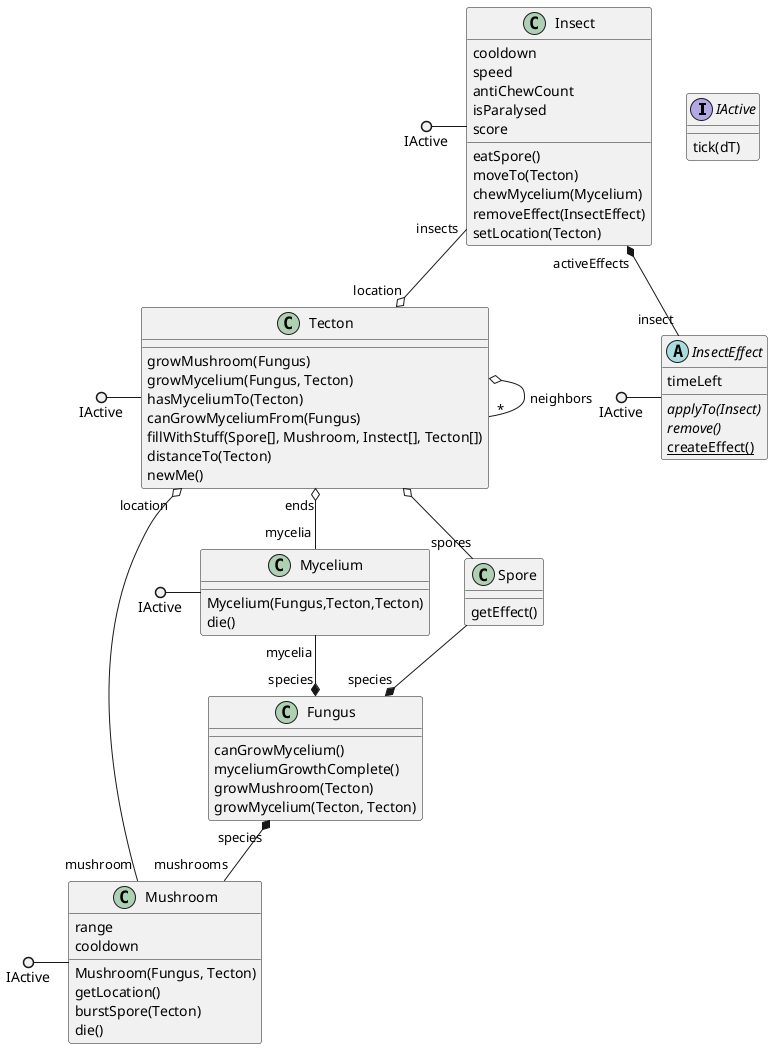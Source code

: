 @startuml classes
interface IActive {
    tick(dT)
}
'Addneighbor, remove, fill belement többet hogy jelölünk
'NEM E KELL RETURN TÍPUS'

'Panni: nagyon sok konstruktor még hiányzik!!!

'Dávid: kikommentelt fv-ek getter-setterek, elhagyhatjuk őket?
'takeSpore->eatspore diagram
'ha kell remove akkor removemushroom
'Panni: szerintem a ezek főleg nem getter/setterek, hanem addok, removeok, azok szerintem kellenek

'LÁTHATÓSÁG kell?
'Panni: szerintem nem, mert a követelményekben szerint amúgy is csak publikus metódusok szerepelhetnek

/' A követelményekből:
    Attribútumok és metódusok is kellenek, típussal, paraméterrel együtt. Itt még csak publikus metódusok szerepelhetnek! 
    Látsszanak a metódus-felüldefiniálások is (a felüldefiniált metódusok a leszármazott osztályban legyenek láthatók,
    a nem felüldefiniáltak a leszármazottban elhagyhatók)
'/
class Tecton {
    growMushroom(Fungus)
    growMycelium(Fungus, Tecton)
    hasMyceliumTo(Tecton)
    canGrowMyceliumFrom(Fungus)
    ' removeInsect(Insect)
    ' addInsect(Insect)
    ' addNeighbor(Tecton)
    ' removeNeighbor(Tecton)
    fillWithStuff(Spore[], Mushroom, Instect[], Tecton[])
    distanceTo(Tecton)
    ' addSpore(Spore)
    newMe()
}
class Fungus {
    canGrowMycelium()
    myceliumGrowthComplete()
    growMushroom(Tecton)
    growMycelium(Tecton, Tecton)
}
class Mycelium {
    Mycelium(Fungus,Tecton,Tecton)
    die()
}
class Mushroom {
    range
    cooldown
    Mushroom(Fungus, Tecton)
    getLocation()
    ' setLocation(Tecton)
    burstSpore(Tecton)
    die()
}
class Spore {
    getEffect()
}

'Panni: ide nem írom ki a getter-settereket, elegek szntem az attribútumok
' +ha van removeEffect() akkor applyEffect() nincs? vagy azt a setIsParalysed() és a hasonlóak helyettesítik?
' +azt viszont nem tudom h az asszociációk setterei (pl setLocation) kellenek-e
class Insect {
    cooldown
    speed
    antiChewCount
    isParalysed
    score
    eatSpore()
    moveTo(Tecton)
    chewMycelium(Mycelium)
    removeEffect(InsectEffect)
    setLocation(Tecton)
}
abstract InsectEffect {
    timeLeft
    {abstract} applyTo(Insect)
    {abstract} remove()
    {static} createEffect()
}

IActive ()- Tecton
IActive ()- Mushroom
IActive ()- Mycelium
IActive ()- Insect
IActive ()- InsectEffect

Tecton o-- "*" Tecton : neighbors
Tecton "ends" o-- "mycelia" Mycelium
Tecton o-- "spores" Spore
Tecton "location" o-- "mushroom" Mushroom

Mycelium "mycelia" --* "species" Fungus

Insect "activeEffects" *-- "insect" InsectEffect
Insect "insects" --o "location" Tecton

Fungus "species" *-- "mushrooms" Mushroom

Spore --* "species" Fungus

@enduml
